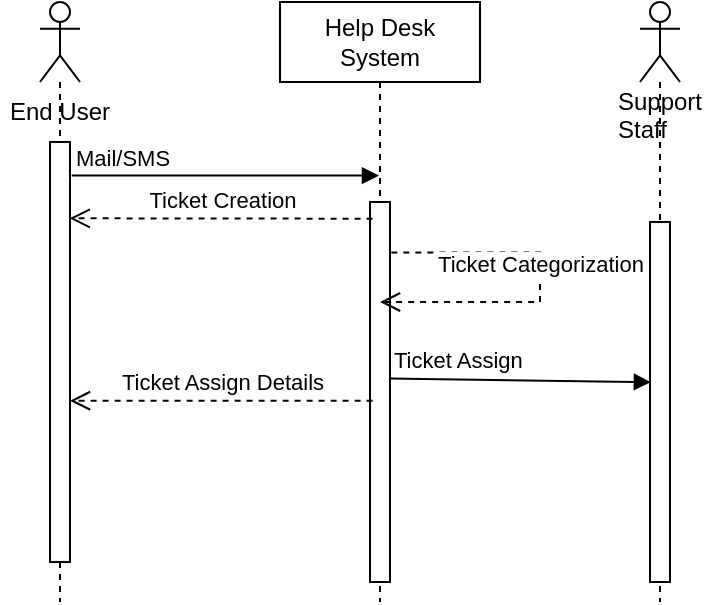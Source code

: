 <mxfile version="20.8.5" type="github">
  <diagram name="Page-1" id="c7488fd3-1785-93aa-aadb-54a6760d102a">
    <mxGraphModel dx="467" dy="269" grid="1" gridSize="10" guides="1" tooltips="1" connect="1" arrows="1" fold="1" page="1" pageScale="1" pageWidth="1100" pageHeight="850" background="none" math="0" shadow="0">
      <root>
        <mxCell id="0" />
        <mxCell id="1" parent="0" />
        <mxCell id="D_ySamenjN0o2ctrZhSt-29" value="" style="shape=umlLifeline;participant=umlActor;perimeter=lifelinePerimeter;whiteSpace=wrap;html=1;container=1;collapsible=0;recursiveResize=0;verticalAlign=top;spacingTop=36;outlineConnect=0;fillColor=none;" parent="1" vertex="1">
          <mxGeometry x="90" y="40" width="20" height="300" as="geometry" />
        </mxCell>
        <mxCell id="WngzqLlNWW4Z8B7oAlS5-2" value="" style="html=1;points=[];perimeter=orthogonalPerimeter;" parent="D_ySamenjN0o2ctrZhSt-29" vertex="1">
          <mxGeometry x="5" y="70" width="10" height="210" as="geometry" />
        </mxCell>
        <mxCell id="D_ySamenjN0o2ctrZhSt-30" value="Help Desk System" style="shape=umlLifeline;perimeter=lifelinePerimeter;whiteSpace=wrap;html=1;container=1;collapsible=0;recursiveResize=0;outlineConnect=0;fillColor=none;" parent="1" vertex="1">
          <mxGeometry x="210" y="40" width="100" height="300" as="geometry" />
        </mxCell>
        <mxCell id="UEY1z4FeeZJQMqZzBVZx-1" value="" style="html=1;points=[];perimeter=orthogonalPerimeter;" parent="D_ySamenjN0o2ctrZhSt-30" vertex="1">
          <mxGeometry x="45" y="100" width="10" height="190" as="geometry" />
        </mxCell>
        <mxCell id="yABycnlgP7srYdiVndCJ-1" value="Ticket Categorization" style="html=1;verticalAlign=bottom;endArrow=open;dashed=1;endSize=8;rounded=0;exitX=1.067;exitY=0.133;exitDx=0;exitDy=0;exitPerimeter=0;edgeStyle=entityRelationEdgeStyle;elbow=vertical;" edge="1" parent="D_ySamenjN0o2ctrZhSt-30" source="UEY1z4FeeZJQMqZzBVZx-1" target="D_ySamenjN0o2ctrZhSt-30">
          <mxGeometry relative="1" as="geometry">
            <mxPoint x="59.5" y="150.15" as="sourcePoint" />
            <mxPoint x="130" y="130" as="targetPoint" />
          </mxGeometry>
        </mxCell>
        <mxCell id="D_ySamenjN0o2ctrZhSt-31" value="End User" style="text;html=1;strokeColor=none;fillColor=none;align=center;verticalAlign=middle;whiteSpace=wrap;rounded=0;" parent="1" vertex="1">
          <mxGeometry x="70" y="80" width="60" height="30" as="geometry" />
        </mxCell>
        <mxCell id="D_ySamenjN0o2ctrZhSt-44" value="Mail/SMS" style="html=1;verticalAlign=bottom;labelBackgroundColor=none;endArrow=block;endFill=1;endSize=6;align=left;rounded=0;labelBorderColor=none;exitX=1.086;exitY=0.08;exitDx=0;exitDy=0;exitPerimeter=0;" parent="1" source="WngzqLlNWW4Z8B7oAlS5-2" target="D_ySamenjN0o2ctrZhSt-30" edge="1">
          <mxGeometry x="-1" relative="1" as="geometry">
            <mxPoint x="320" y="250" as="sourcePoint" />
            <mxPoint x="430" y="250" as="targetPoint" />
          </mxGeometry>
        </mxCell>
        <mxCell id="WngzqLlNWW4Z8B7oAlS5-3" value="&lt;div style=&quot;text-align: justify;&quot;&gt;&lt;span style=&quot;background-color: initial;&quot;&gt;Support Staff&lt;/span&gt;&lt;/div&gt;" style="shape=umlLifeline;participant=umlActor;perimeter=lifelinePerimeter;whiteSpace=wrap;html=1;container=1;collapsible=0;recursiveResize=0;verticalAlign=top;spacingTop=36;outlineConnect=0;size=40;align=center;" parent="1" vertex="1">
          <mxGeometry x="390" y="40" width="20" height="300" as="geometry" />
        </mxCell>
        <mxCell id="UEY1z4FeeZJQMqZzBVZx-3" value="" style="html=1;points=[];perimeter=orthogonalPerimeter;" parent="WngzqLlNWW4Z8B7oAlS5-3" vertex="1">
          <mxGeometry x="5" y="110" width="10" height="180" as="geometry" />
        </mxCell>
        <mxCell id="WngzqLlNWW4Z8B7oAlS5-4" value="Ticket Creation" style="html=1;verticalAlign=bottom;endArrow=open;dashed=1;endSize=8;rounded=0;entryX=0.985;entryY=0.415;entryDx=0;entryDy=0;entryPerimeter=0;exitX=0.128;exitY=0.044;exitDx=0;exitDy=0;exitPerimeter=0;" parent="1" edge="1" source="UEY1z4FeeZJQMqZzBVZx-1">
          <mxGeometry relative="1" as="geometry">
            <mxPoint x="250" y="150" as="sourcePoint" />
            <mxPoint x="104.85" y="148.15" as="targetPoint" />
          </mxGeometry>
        </mxCell>
        <mxCell id="UEY1z4FeeZJQMqZzBVZx-2" value="Ticket Assign" style="html=1;verticalAlign=bottom;labelBackgroundColor=none;endArrow=block;endFill=1;endSize=6;align=left;rounded=0;labelBorderColor=none;exitX=0.954;exitY=0.154;exitDx=0;exitDy=0;exitPerimeter=0;entryX=0.045;entryY=0.445;entryDx=0;entryDy=0;entryPerimeter=0;" parent="1" target="UEY1z4FeeZJQMqZzBVZx-3" edge="1">
          <mxGeometry x="-1" relative="1" as="geometry">
            <mxPoint x="264.54" y="228.26" as="sourcePoint" />
            <mxPoint x="390" y="230" as="targetPoint" />
          </mxGeometry>
        </mxCell>
        <mxCell id="yABycnlgP7srYdiVndCJ-2" value="Ticket Assign Details" style="html=1;verticalAlign=bottom;endArrow=open;dashed=1;endSize=8;rounded=0;exitX=0.13;exitY=0.523;exitDx=0;exitDy=0;exitPerimeter=0;" edge="1" parent="1" source="UEY1z4FeeZJQMqZzBVZx-1" target="WngzqLlNWW4Z8B7oAlS5-2">
          <mxGeometry relative="1" as="geometry">
            <mxPoint x="257.5" y="186.15" as="sourcePoint" />
            <mxPoint x="110" y="239" as="targetPoint" />
          </mxGeometry>
        </mxCell>
      </root>
    </mxGraphModel>
  </diagram>
</mxfile>
